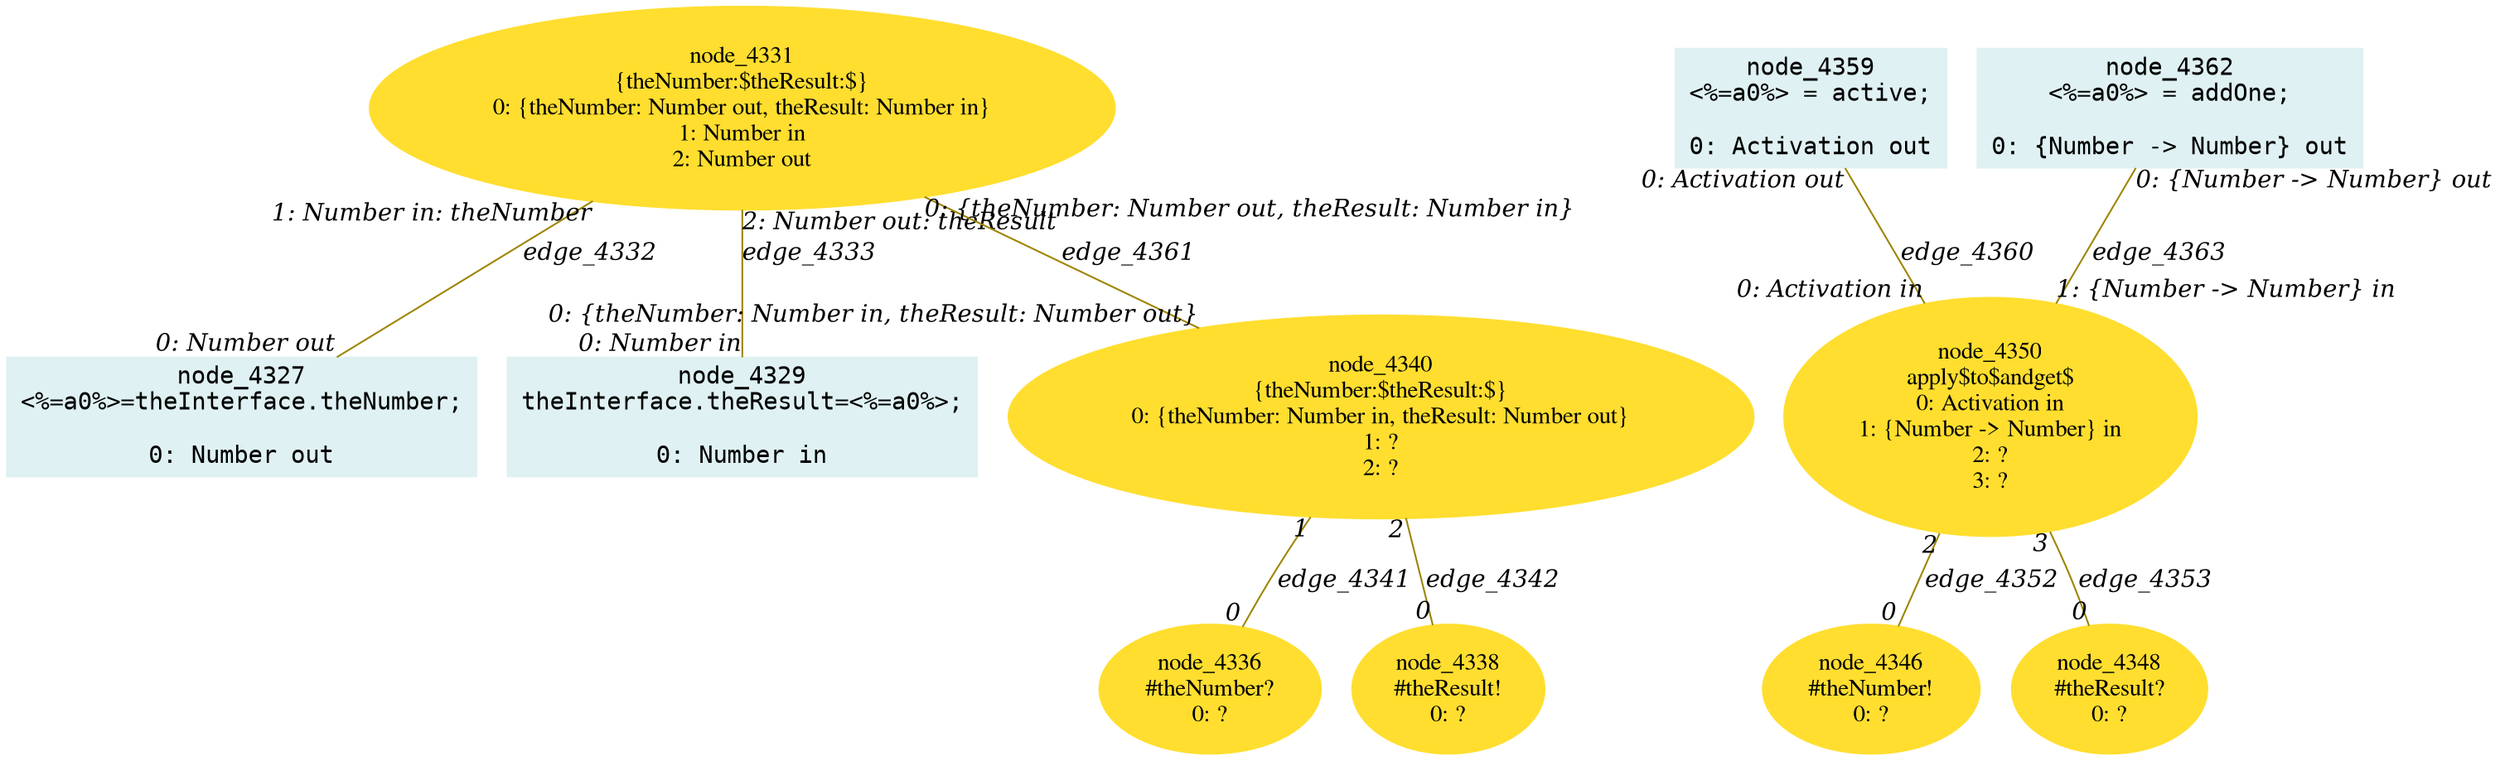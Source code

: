 digraph g{node_4327 [shape="box", style="filled", color="#dff1f2", fontname="Courier", label="node_4327
<%=a0%>=theInterface.theNumber;

0: Number out" ]
node_4329 [shape="box", style="filled", color="#dff1f2", fontname="Courier", label="node_4329
theInterface.theResult=<%=a0%>;

0: Number in" ]
node_4331 [shape="ellipse", style="filled", color="#ffde2f", fontname="Times", label="node_4331
{theNumber:$theResult:$}
0: {theNumber: Number out, theResult: Number in}
1: Number in
2: Number out" ]
node_4336 [shape="ellipse", style="filled", color="#ffde2f", fontname="Times", label="node_4336
#theNumber?
0: ?" ]
node_4338 [shape="ellipse", style="filled", color="#ffde2f", fontname="Times", label="node_4338
#theResult!
0: ?" ]
node_4340 [shape="ellipse", style="filled", color="#ffde2f", fontname="Times", label="node_4340
{theNumber:$theResult:$}
0: {theNumber: Number in, theResult: Number out}
1: ?
2: ?" ]
node_4346 [shape="ellipse", style="filled", color="#ffde2f", fontname="Times", label="node_4346
#theNumber!
0: ?" ]
node_4348 [shape="ellipse", style="filled", color="#ffde2f", fontname="Times", label="node_4348
#theResult?
0: ?" ]
node_4350 [shape="ellipse", style="filled", color="#ffde2f", fontname="Times", label="node_4350
apply$to$andget$
0: Activation in
1: {Number -> Number} in
2: ?
3: ?" ]
node_4359 [shape="box", style="filled", color="#dff1f2", fontname="Courier", label="node_4359
<%=a0%> = active;

0: Activation out" ]
node_4362 [shape="box", style="filled", color="#dff1f2", fontname="Courier", label="node_4362
<%=a0%> = addOne;

0: {Number -> Number} out" ]
node_4331 -> node_4327 [dir=none, arrowHead=none, fontname="Times-Italic", arrowsize=1, color="#9d8400", label="edge_4332",  headlabel="0: Number out", taillabel="1: Number in: theNumber" ]
node_4331 -> node_4329 [dir=none, arrowHead=none, fontname="Times-Italic", arrowsize=1, color="#9d8400", label="edge_4333",  headlabel="0: Number in", taillabel="2: Number out: theResult" ]
node_4340 -> node_4336 [dir=none, arrowHead=none, fontname="Times-Italic", arrowsize=1, color="#9d8400", label="edge_4341",  headlabel="0", taillabel="1" ]
node_4340 -> node_4338 [dir=none, arrowHead=none, fontname="Times-Italic", arrowsize=1, color="#9d8400", label="edge_4342",  headlabel="0", taillabel="2" ]
node_4350 -> node_4346 [dir=none, arrowHead=none, fontname="Times-Italic", arrowsize=1, color="#9d8400", label="edge_4352",  headlabel="0", taillabel="2" ]
node_4350 -> node_4348 [dir=none, arrowHead=none, fontname="Times-Italic", arrowsize=1, color="#9d8400", label="edge_4353",  headlabel="0", taillabel="3" ]
node_4359 -> node_4350 [dir=none, arrowHead=none, fontname="Times-Italic", arrowsize=1, color="#9d8400", label="edge_4360",  headlabel="0: Activation in", taillabel="0: Activation out" ]
node_4331 -> node_4340 [dir=none, arrowHead=none, fontname="Times-Italic", arrowsize=1, color="#9d8400", label="edge_4361",  headlabel="0: {theNumber: Number in, theResult: Number out}", taillabel="0: {theNumber: Number out, theResult: Number in}" ]
node_4362 -> node_4350 [dir=none, arrowHead=none, fontname="Times-Italic", arrowsize=1, color="#9d8400", label="edge_4363",  headlabel="1: {Number -> Number} in", taillabel="0: {Number -> Number} out" ]
}
